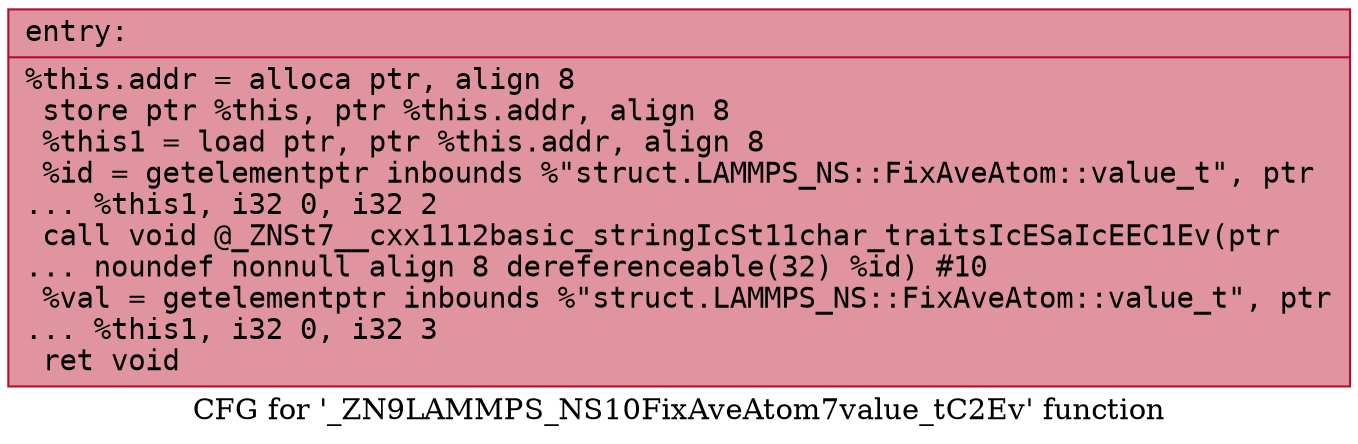 digraph "CFG for '_ZN9LAMMPS_NS10FixAveAtom7value_tC2Ev' function" {
	label="CFG for '_ZN9LAMMPS_NS10FixAveAtom7value_tC2Ev' function";

	Node0x55d0866a8ad0 [shape=record,color="#b70d28ff", style=filled, fillcolor="#b70d2870" fontname="Courier",label="{entry:\l|  %this.addr = alloca ptr, align 8\l  store ptr %this, ptr %this.addr, align 8\l  %this1 = load ptr, ptr %this.addr, align 8\l  %id = getelementptr inbounds %\"struct.LAMMPS_NS::FixAveAtom::value_t\", ptr\l... %this1, i32 0, i32 2\l  call void @_ZNSt7__cxx1112basic_stringIcSt11char_traitsIcESaIcEEC1Ev(ptr\l... noundef nonnull align 8 dereferenceable(32) %id) #10\l  %val = getelementptr inbounds %\"struct.LAMMPS_NS::FixAveAtom::value_t\", ptr\l... %this1, i32 0, i32 3\l  ret void\l}"];
}
